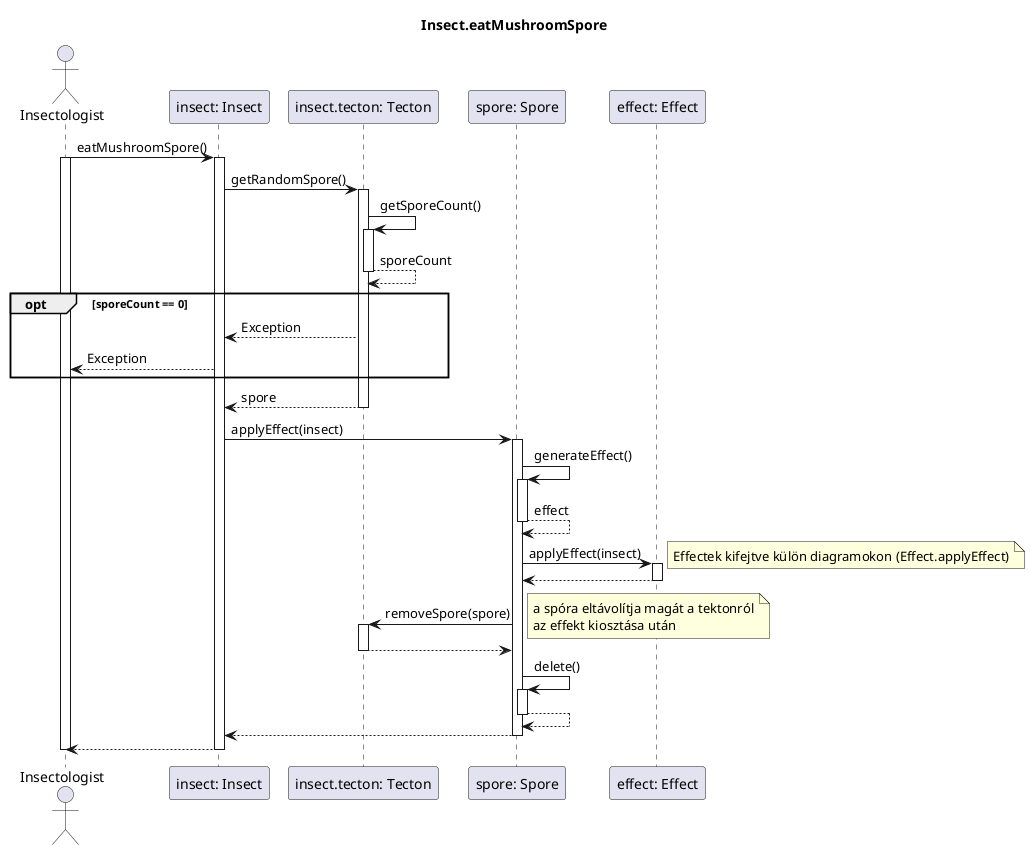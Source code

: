 @startuml SporeEating
title Insect.eatMushroomSpore

actor "Insectologist" as insectologist  
participant "insect: Insect" as insect
participant "insect.tecton: Tecton" as tecton
participant "spore: Spore" as spore
participant "effect: Effect" as effect

insectologist -> insect: eatMushroomSpore()
activate insectologist
activate insect

	insect -> tecton: getRandomSpore()
	activate tecton

	tecton -> tecton: getSporeCount()
	activate tecton

	tecton --> tecton: sporeCount
	deactivate tecton

	opt sporeCount == 0
		insect <-- tecton: Exception
		insectologist <-- insect: Exception
	end

	insect <-- tecton: spore
	deactivate tecton
		
	insect->spore : applyEffect(insect)
	activate spore

		spore->spore : generateEffect()
		activate spore

		spore-->spore: effect
		deactivate spore

		spore -> effect : applyEffect(insect)
		activate effect
		note right: Effectek kifejtve külön diagramokon (Effect.applyEffect)

		spore <-- effect
		deactivate effect

		spore -> tecton: removeSpore(spore)
		note right: a spóra eltávolítja magát a tektonról\naz effekt kiosztása után
		activate tecton

		spore <-- tecton
		deactivate tecton

		spore -> spore: delete()
		activate spore

		spore --> spore
		deactivate spore

	insect <-- spore
	deactivate spore

insectologist <-- insect
deactivate insect
deactivate insectologist

@enduml